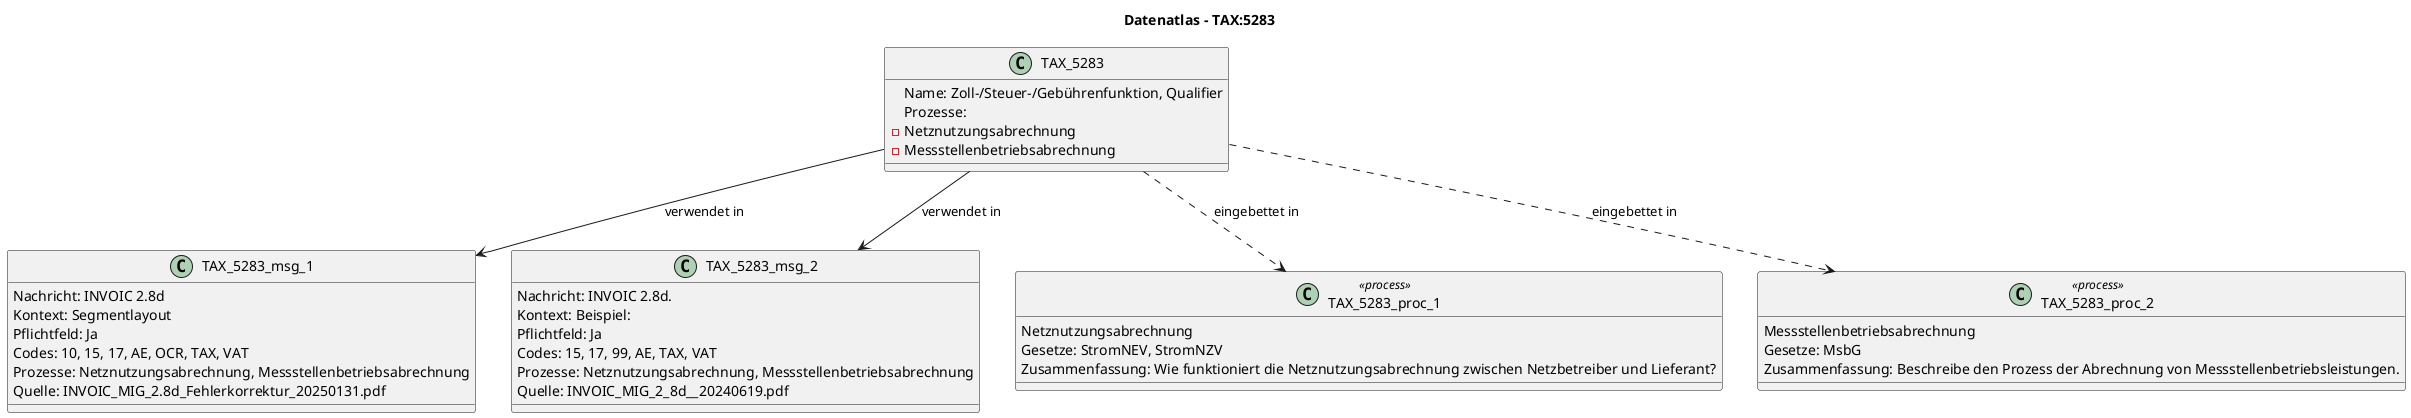 @startuml
title Datenatlas – TAX:5283
class TAX_5283 {
  Name: Zoll-/Steuer-/Gebührenfunktion, Qualifier
  Prozesse:
    - Netznutzungsabrechnung
    - Messstellenbetriebsabrechnung
}
class TAX_5283_msg_1 {
  Nachricht: INVOIC 2.8d
  Kontext: Segmentlayout
  Pflichtfeld: Ja
  Codes: 10, 15, 17, AE, OCR, TAX, VAT
  Prozesse: Netznutzungsabrechnung, Messstellenbetriebsabrechnung
  Quelle: INVOIC_MIG_2.8d_Fehlerkorrektur_20250131.pdf
}
TAX_5283 --> TAX_5283_msg_1 : verwendet in
class TAX_5283_msg_2 {
  Nachricht: INVOIC 2.8d.
  Kontext: Beispiel:
  Pflichtfeld: Ja
  Codes: 15, 17, 99, AE, TAX, VAT
  Prozesse: Netznutzungsabrechnung, Messstellenbetriebsabrechnung
  Quelle: INVOIC_MIG_2_8d__20240619.pdf
}
TAX_5283 --> TAX_5283_msg_2 : verwendet in
class TAX_5283_proc_1 <<process>> {
  Netznutzungsabrechnung
  Gesetze: StromNEV, StromNZV
  Zusammenfassung: Wie funktioniert die Netznutzungsabrechnung zwischen Netzbetreiber und Lieferant?
}
TAX_5283 ..> TAX_5283_proc_1 : eingebettet in
class TAX_5283_proc_2 <<process>> {
  Messstellenbetriebsabrechnung
  Gesetze: MsbG
  Zusammenfassung: Beschreibe den Prozess der Abrechnung von Messstellenbetriebsleistungen.
}
TAX_5283 ..> TAX_5283_proc_2 : eingebettet in
@enduml